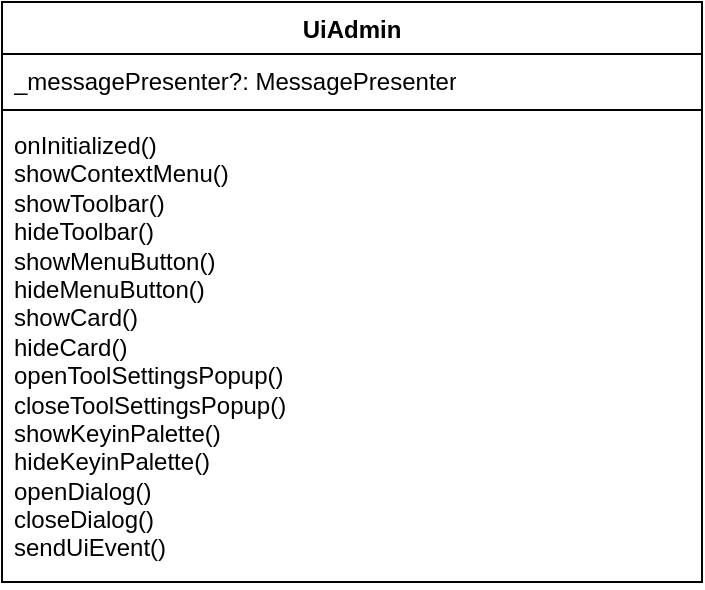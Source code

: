 <mxfile version="24.7.6">
  <diagram name="GUI" id="ZhjkzTSOjInUgYzfWCsG">
    <mxGraphModel dx="2026" dy="1145" grid="1" gridSize="10" guides="1" tooltips="1" connect="1" arrows="1" fold="1" page="1" pageScale="1" pageWidth="827" pageHeight="1169" math="0" shadow="0">
      <root>
        <mxCell id="0" />
        <mxCell id="1" parent="0" />
        <mxCell id="BWXGHSnV8Rcx3-YCNJVM-1" value="UiAdmin" style="swimlane;fontStyle=1;align=center;verticalAlign=top;childLayout=stackLayout;horizontal=1;startSize=26;horizontalStack=0;resizeParent=1;resizeParentMax=0;resizeLast=0;collapsible=1;marginBottom=0;whiteSpace=wrap;html=1;" vertex="1" parent="1">
          <mxGeometry x="120" y="140" width="350" height="290" as="geometry" />
        </mxCell>
        <mxCell id="BWXGHSnV8Rcx3-YCNJVM-2" value="_messagePresenter?: MessagePresenter&lt;div&gt;&lt;br&gt;&lt;/div&gt;" style="text;strokeColor=none;fillColor=none;align=left;verticalAlign=top;spacingLeft=4;spacingRight=4;overflow=hidden;rotatable=0;points=[[0,0.5],[1,0.5]];portConstraint=eastwest;whiteSpace=wrap;html=1;" vertex="1" parent="BWXGHSnV8Rcx3-YCNJVM-1">
          <mxGeometry y="26" width="350" height="24" as="geometry" />
        </mxCell>
        <mxCell id="BWXGHSnV8Rcx3-YCNJVM-3" value="" style="line;strokeWidth=1;fillColor=none;align=left;verticalAlign=middle;spacingTop=-1;spacingLeft=3;spacingRight=3;rotatable=0;labelPosition=right;points=[];portConstraint=eastwest;strokeColor=inherit;" vertex="1" parent="BWXGHSnV8Rcx3-YCNJVM-1">
          <mxGeometry y="50" width="350" height="8" as="geometry" />
        </mxCell>
        <mxCell id="BWXGHSnV8Rcx3-YCNJVM-4" value="onInitialized()&lt;div&gt;showContextMenu()&lt;br&gt;&lt;/div&gt;&lt;div&gt;showToolbar()&lt;br&gt;&lt;/div&gt;&lt;div&gt;hideToolbar()&lt;br&gt;&lt;/div&gt;&lt;div&gt;showMenuButton()&lt;br&gt;&lt;/div&gt;&lt;div&gt;hideMenuButton()&lt;br&gt;&lt;/div&gt;&lt;div&gt;showCard()&lt;br&gt;&lt;/div&gt;&lt;div&gt;hideCard()&lt;br&gt;&lt;/div&gt;&lt;div&gt;openToolSettingsPopup()&lt;br&gt;&lt;/div&gt;&lt;div&gt;closeToolSettingsPopup()&lt;br&gt;&lt;/div&gt;&lt;div&gt;showKeyinPalette()&lt;br&gt;&lt;/div&gt;&lt;div&gt;hideKeyinPalette()&lt;br&gt;&lt;/div&gt;&lt;div&gt;openDialog()&lt;br&gt;&lt;/div&gt;&lt;div&gt;closeDialog()&lt;br&gt;&lt;/div&gt;&lt;div&gt;sendUiEvent()&lt;br&gt;&lt;/div&gt;" style="text;strokeColor=none;fillColor=none;align=left;verticalAlign=top;spacingLeft=4;spacingRight=4;overflow=hidden;rotatable=0;points=[[0,0.5],[1,0.5]];portConstraint=eastwest;whiteSpace=wrap;html=1;" vertex="1" parent="BWXGHSnV8Rcx3-YCNJVM-1">
          <mxGeometry y="58" width="350" height="232" as="geometry" />
        </mxCell>
      </root>
    </mxGraphModel>
  </diagram>
</mxfile>
